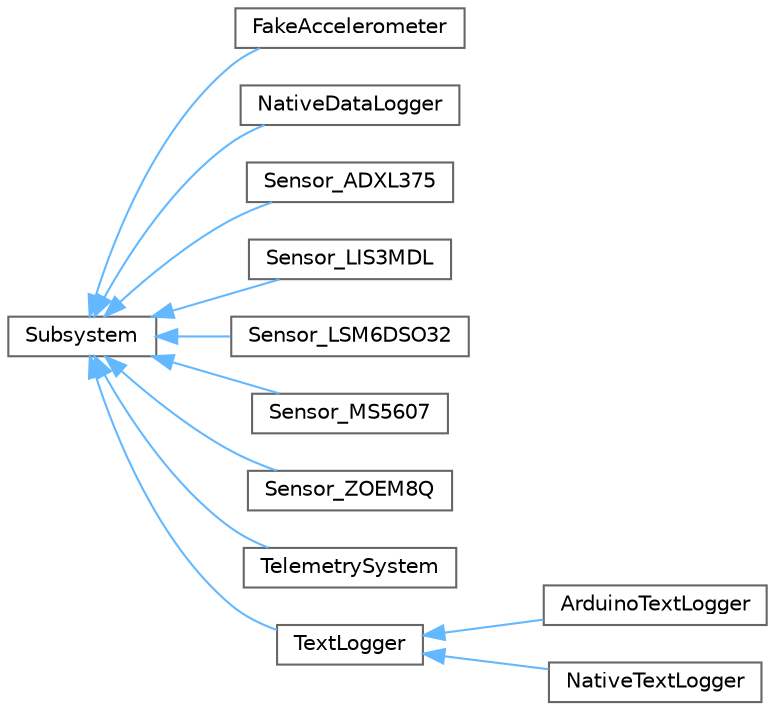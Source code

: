 digraph "Graphical Class Hierarchy"
{
 // LATEX_PDF_SIZE
  bgcolor="transparent";
  edge [fontname=Helvetica,fontsize=10,labelfontname=Helvetica,labelfontsize=10];
  node [fontname=Helvetica,fontsize=10,shape=box,height=0.2,width=0.4];
  rankdir="LR";
  Node0 [label="Subsystem",height=0.2,width=0.4,color="grey40", fillcolor="white", style="filled",URL="$classSubsystem.html",tooltip=" "];
  Node0 -> Node1 [dir="back",color="steelblue1",style="solid"];
  Node1 [label="FakeAccelerometer",height=0.2,width=0.4,color="grey40", fillcolor="white", style="filled",URL="$classFakeAccelerometer.html",tooltip=" "];
  Node0 -> Node2 [dir="back",color="steelblue1",style="solid"];
  Node2 [label="NativeDataLogger",height=0.2,width=0.4,color="grey40", fillcolor="white", style="filled",URL="$classNativeDataLogger.html",tooltip=" "];
  Node0 -> Node3 [dir="back",color="steelblue1",style="solid"];
  Node3 [label="Sensor_ADXL375",height=0.2,width=0.4,color="grey40", fillcolor="white", style="filled",URL="$classSensor__ADXL375.html",tooltip=" "];
  Node0 -> Node4 [dir="back",color="steelblue1",style="solid"];
  Node4 [label="Sensor_LIS3MDL",height=0.2,width=0.4,color="grey40", fillcolor="white", style="filled",URL="$classSensor__LIS3MDL.html",tooltip=" "];
  Node0 -> Node5 [dir="back",color="steelblue1",style="solid"];
  Node5 [label="Sensor_LSM6DSO32",height=0.2,width=0.4,color="grey40", fillcolor="white", style="filled",URL="$classSensor__LSM6DSO32.html",tooltip=" "];
  Node0 -> Node6 [dir="back",color="steelblue1",style="solid"];
  Node6 [label="Sensor_MS5607",height=0.2,width=0.4,color="grey40", fillcolor="white", style="filled",URL="$classSensor__MS5607.html",tooltip=" "];
  Node0 -> Node7 [dir="back",color="steelblue1",style="solid"];
  Node7 [label="Sensor_ZOEM8Q",height=0.2,width=0.4,color="grey40", fillcolor="white", style="filled",URL="$classSensor__ZOEM8Q.html",tooltip=" "];
  Node0 -> Node8 [dir="back",color="steelblue1",style="solid"];
  Node8 [label="TelemetrySystem",height=0.2,width=0.4,color="grey40", fillcolor="white", style="filled",URL="$classTelemetrySystem.html",tooltip=" "];
  Node0 -> Node9 [dir="back",color="steelblue1",style="solid"];
  Node9 [label="TextLogger",height=0.2,width=0.4,color="grey40", fillcolor="white", style="filled",URL="$classTextLogger.html",tooltip=" "];
  Node9 -> Node10 [dir="back",color="steelblue1",style="solid"];
  Node10 [label="ArduinoTextLogger",height=0.2,width=0.4,color="grey40", fillcolor="white", style="filled",URL="$classArduinoTextLogger.html",tooltip=" "];
  Node9 -> Node11 [dir="back",color="steelblue1",style="solid"];
  Node11 [label="NativeTextLogger",height=0.2,width=0.4,color="grey40", fillcolor="white", style="filled",URL="$classNativeTextLogger.html",tooltip=" "];
}

